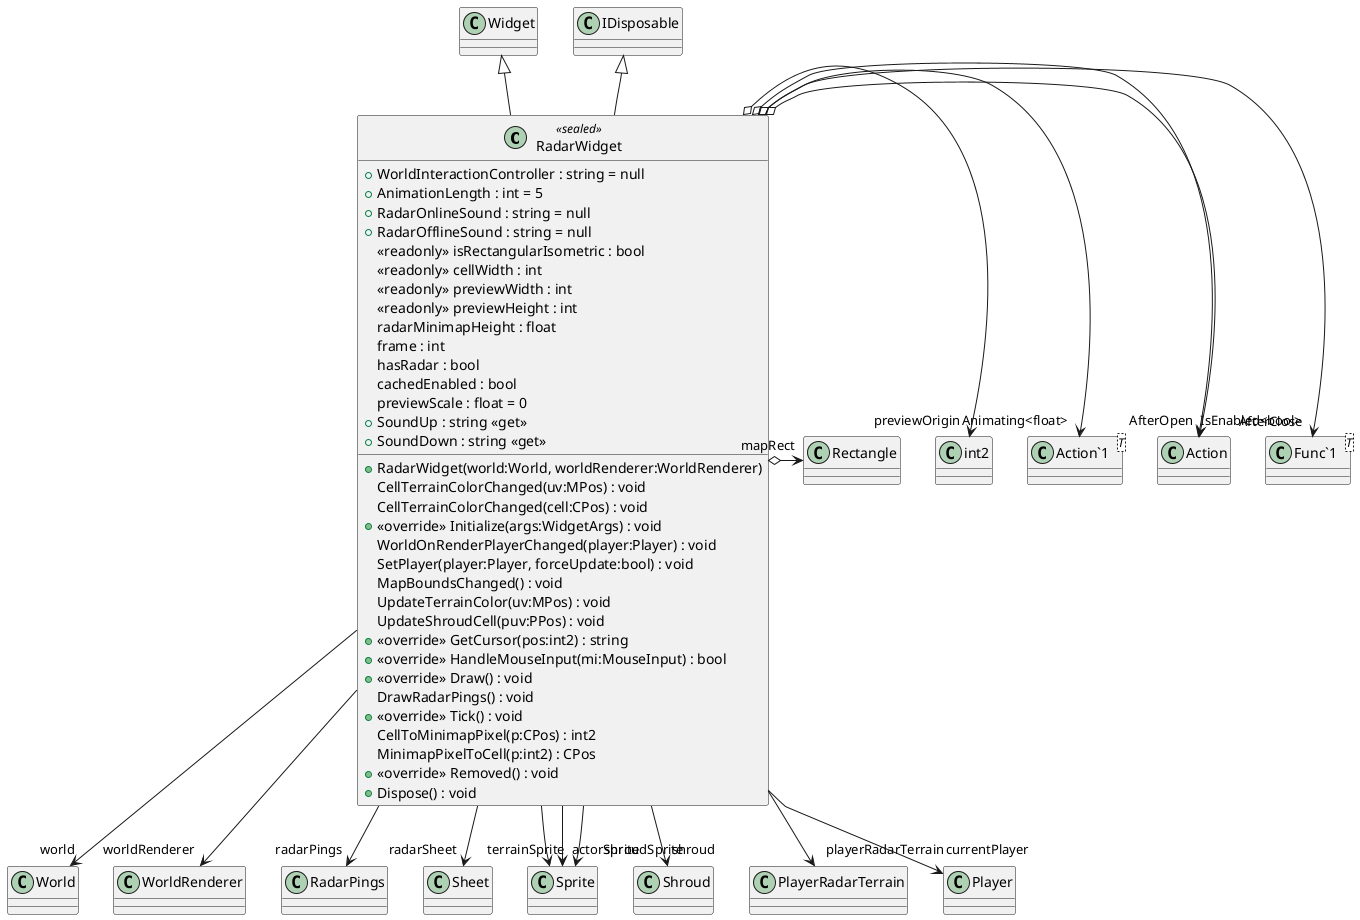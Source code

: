 @startuml
class RadarWidget <<sealed>> {
    + WorldInteractionController : string = null
    + AnimationLength : int = 5
    + RadarOnlineSound : string = null
    + RadarOfflineSound : string = null
    <<readonly>> isRectangularIsometric : bool
    <<readonly>> cellWidth : int
    <<readonly>> previewWidth : int
    <<readonly>> previewHeight : int
    radarMinimapHeight : float
    frame : int
    hasRadar : bool
    cachedEnabled : bool
    previewScale : float = 0
    + SoundUp : string <<get>>
    + SoundDown : string <<get>>
    + RadarWidget(world:World, worldRenderer:WorldRenderer)
    CellTerrainColorChanged(uv:MPos) : void
    CellTerrainColorChanged(cell:CPos) : void
    + <<override>> Initialize(args:WidgetArgs) : void
    WorldOnRenderPlayerChanged(player:Player) : void
    SetPlayer(player:Player, forceUpdate:bool) : void
    MapBoundsChanged() : void
    UpdateTerrainColor(uv:MPos) : void
    UpdateShroudCell(puv:PPos) : void
    + <<override>> GetCursor(pos:int2) : string
    + <<override>> HandleMouseInput(mi:MouseInput) : bool
    + <<override>> Draw() : void
    DrawRadarPings() : void
    + <<override>> Tick() : void
    CellToMinimapPixel(p:CPos) : int2
    MinimapPixelToCell(p:int2) : CPos
    + <<override>> Removed() : void
    + Dispose() : void
}
class "Func`1"<T> {
}
class "Action`1"<T> {
}
Widget <|-- RadarWidget
IDisposable <|-- RadarWidget
RadarWidget o-> "IsEnabled<bool>" "Func`1"
RadarWidget o-> "AfterOpen" Action
RadarWidget o-> "AfterClose" Action
RadarWidget o-> "Animating<float>" "Action`1"
RadarWidget --> "world" World
RadarWidget --> "worldRenderer" WorldRenderer
RadarWidget --> "radarPings" RadarPings
RadarWidget o-> "previewOrigin" int2
RadarWidget o-> "mapRect" Rectangle
RadarWidget --> "radarSheet" Sheet
RadarWidget --> "terrainSprite" Sprite
RadarWidget --> "actorSprite" Sprite
RadarWidget --> "shroudSprite" Sprite
RadarWidget --> "shroud" Shroud
RadarWidget --> "playerRadarTerrain" PlayerRadarTerrain
RadarWidget --> "currentPlayer" Player
@enduml
